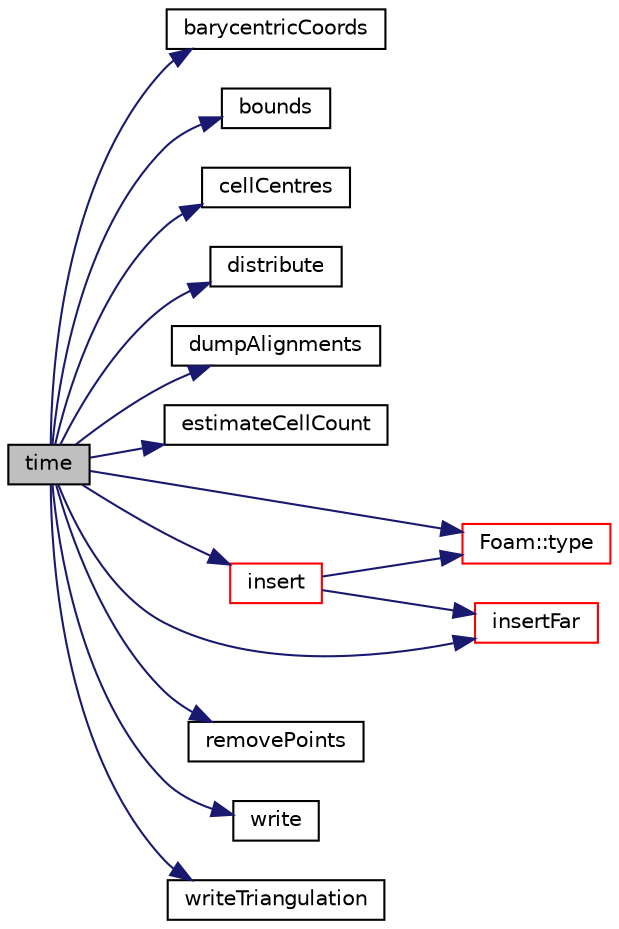 digraph "time"
{
  bgcolor="transparent";
  edge [fontname="Helvetica",fontsize="10",labelfontname="Helvetica",labelfontsize="10"];
  node [fontname="Helvetica",fontsize="10",shape=record];
  rankdir="LR";
  Node1 [label="time",height=0.2,width=0.4,color="black", fillcolor="grey75", style="filled", fontcolor="black"];
  Node1 -> Node2 [color="midnightblue",fontsize="10",style="solid",fontname="Helvetica"];
  Node2 [label="barycentricCoords",height=0.2,width=0.4,color="black",URL="$a00228.html#abf6c666c27ef6f20fcb69597f1420112",tooltip="Calculate and return the barycentric coordinates for. "];
  Node1 -> Node3 [color="midnightblue",fontsize="10",style="solid",fontname="Helvetica"];
  Node3 [label="bounds",height=0.2,width=0.4,color="black",URL="$a00228.html#a75811a423fe2a0d9c0371a33ae947dd3"];
  Node1 -> Node4 [color="midnightblue",fontsize="10",style="solid",fontname="Helvetica"];
  Node4 [label="cellCentres",height=0.2,width=0.4,color="black",URL="$a00228.html#adb497cb3204f15ec8947f4cf35432ea6",tooltip="Get the centres of all the tets. "];
  Node1 -> Node5 [color="midnightblue",fontsize="10",style="solid",fontname="Helvetica"];
  Node5 [label="distribute",height=0.2,width=0.4,color="black",URL="$a00228.html#ad24be570253e63b280545e29f392d0db"];
  Node1 -> Node6 [color="midnightblue",fontsize="10",style="solid",fontname="Helvetica"];
  Node6 [label="dumpAlignments",height=0.2,width=0.4,color="black",URL="$a00228.html#a50afcc65e9c54e86b156d1e8e7c9a0b5"];
  Node1 -> Node7 [color="midnightblue",fontsize="10",style="solid",fontname="Helvetica"];
  Node7 [label="estimateCellCount",height=0.2,width=0.4,color="black",URL="$a00228.html#ab8b51d24ed23aa2a28173727a60f155e"];
  Node1 -> Node8 [color="midnightblue",fontsize="10",style="solid",fontname="Helvetica"];
  Node8 [label="insert",height=0.2,width=0.4,color="red",URL="$a00228.html#a85f0696dfb70d101b69404027b5f19f0"];
  Node8 -> Node9 [color="midnightblue",fontsize="10",style="solid",fontname="Helvetica"];
  Node9 [label="Foam::type",height=0.2,width=0.4,color="red",URL="$a10974.html#aec48583af672626378f501eb9fc32cd1",tooltip="Return the file type: DIRECTORY or FILE. "];
  Node8 -> Node10 [color="midnightblue",fontsize="10",style="solid",fontname="Helvetica"];
  Node10 [label="insertFar",height=0.2,width=0.4,color="red",URL="$a00228.html#a6a8ae578ffac1c0883a939a5f7ef68b8"];
  Node1 -> Node10 [color="midnightblue",fontsize="10",style="solid",fontname="Helvetica"];
  Node1 -> Node11 [color="midnightblue",fontsize="10",style="solid",fontname="Helvetica"];
  Node11 [label="removePoints",height=0.2,width=0.4,color="black",URL="$a00228.html#a6b8459408727215d2f2f6a525e180574"];
  Node1 -> Node9 [color="midnightblue",fontsize="10",style="solid",fontname="Helvetica"];
  Node1 -> Node12 [color="midnightblue",fontsize="10",style="solid",fontname="Helvetica"];
  Node12 [label="write",height=0.2,width=0.4,color="black",URL="$a00228.html#a9ba943a3e5d19bd6cbbeecedbd8aa972"];
  Node1 -> Node13 [color="midnightblue",fontsize="10",style="solid",fontname="Helvetica"];
  Node13 [label="writeTriangulation",height=0.2,width=0.4,color="black",URL="$a00228.html#aa7875f04525bfca2440eeec45fd020c5"];
}
